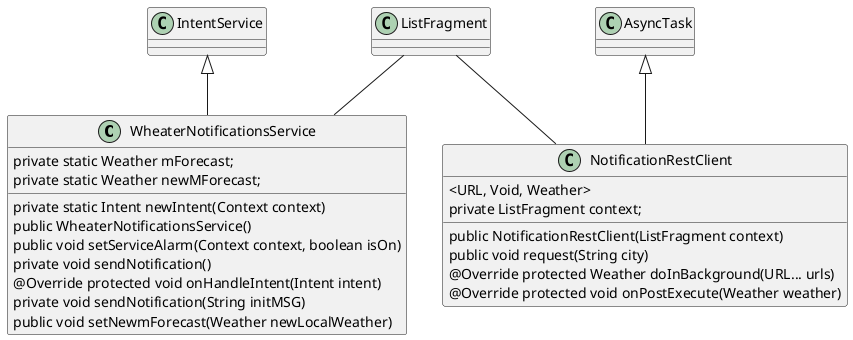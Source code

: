 @startuml

class WheaterNotificationsService extends IntentService  {
private static Weather mForecast;
private static Weather newMForecast;
private static Intent newIntent(Context context)
public WheaterNotificationsService()
public void setServiceAlarm(Context context, boolean isOn)
private void sendNotification()
@Override protected void onHandleIntent(Intent intent)
private void sendNotification(String initMSG)
public void setNewmForecast(Weather newLocalWeather)
}

class NotificationRestClient extends AsyncTask {
<URL, Void, Weather>
private ListFragment context;
public NotificationRestClient(ListFragment context)
public void request(String city)
@Override protected Weather doInBackground(URL... urls)
@Override protected void onPostExecute(Weather weather)
}

class ListFragment
ListFragment -- NotificationRestClient
ListFragment -- WheaterNotificationsService

@enduml